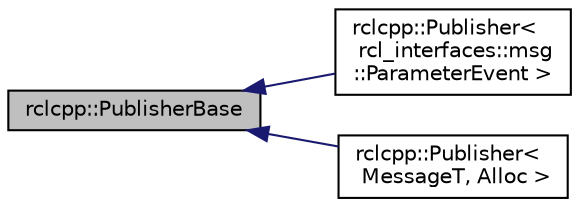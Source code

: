 digraph "rclcpp::PublisherBase"
{
  edge [fontname="Helvetica",fontsize="10",labelfontname="Helvetica",labelfontsize="10"];
  node [fontname="Helvetica",fontsize="10",shape=record];
  rankdir="LR";
  Node0 [label="rclcpp::PublisherBase",height=0.2,width=0.4,color="black", fillcolor="grey75", style="filled", fontcolor="black"];
  Node0 -> Node1 [dir="back",color="midnightblue",fontsize="10",style="solid",fontname="Helvetica"];
  Node1 [label="rclcpp::Publisher\<\l rcl_interfaces::msg\l::ParameterEvent \>",height=0.2,width=0.4,color="black", fillcolor="white", style="filled",URL="$classrclcpp_1_1Publisher.html"];
  Node0 -> Node2 [dir="back",color="midnightblue",fontsize="10",style="solid",fontname="Helvetica"];
  Node2 [label="rclcpp::Publisher\<\l MessageT, Alloc \>",height=0.2,width=0.4,color="black", fillcolor="white", style="filled",URL="$classrclcpp_1_1Publisher.html",tooltip="A publisher publishes messages of any type to a topic. "];
}

